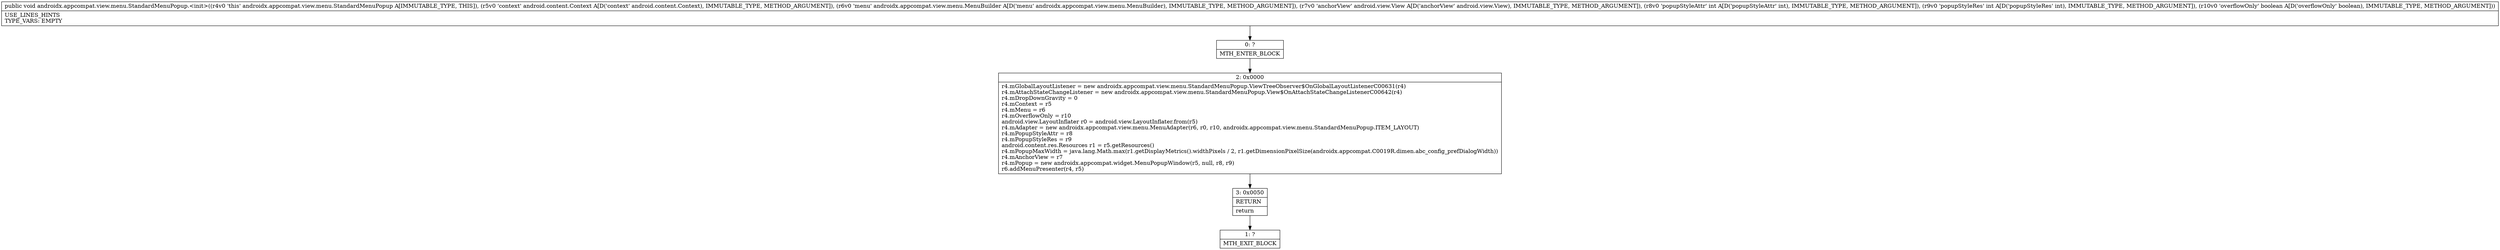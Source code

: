 digraph "CFG forandroidx.appcompat.view.menu.StandardMenuPopup.\<init\>(Landroid\/content\/Context;Landroidx\/appcompat\/view\/menu\/MenuBuilder;Landroid\/view\/View;IIZ)V" {
Node_0 [shape=record,label="{0\:\ ?|MTH_ENTER_BLOCK\l}"];
Node_2 [shape=record,label="{2\:\ 0x0000|r4.mGlobalLayoutListener = new androidx.appcompat.view.menu.StandardMenuPopup.ViewTreeObserver$OnGlobalLayoutListenerC00631(r4)\lr4.mAttachStateChangeListener = new androidx.appcompat.view.menu.StandardMenuPopup.View$OnAttachStateChangeListenerC00642(r4)\lr4.mDropDownGravity = 0\lr4.mContext = r5\lr4.mMenu = r6\lr4.mOverflowOnly = r10\landroid.view.LayoutInflater r0 = android.view.LayoutInflater.from(r5)\lr4.mAdapter = new androidx.appcompat.view.menu.MenuAdapter(r6, r0, r10, androidx.appcompat.view.menu.StandardMenuPopup.ITEM_LAYOUT)\lr4.mPopupStyleAttr = r8\lr4.mPopupStyleRes = r9\landroid.content.res.Resources r1 = r5.getResources()\lr4.mPopupMaxWidth = java.lang.Math.max(r1.getDisplayMetrics().widthPixels \/ 2, r1.getDimensionPixelSize(androidx.appcompat.C0019R.dimen.abc_config_prefDialogWidth))\lr4.mAnchorView = r7\lr4.mPopup = new androidx.appcompat.widget.MenuPopupWindow(r5, null, r8, r9)\lr6.addMenuPresenter(r4, r5)\l}"];
Node_3 [shape=record,label="{3\:\ 0x0050|RETURN\l|return\l}"];
Node_1 [shape=record,label="{1\:\ ?|MTH_EXIT_BLOCK\l}"];
MethodNode[shape=record,label="{public void androidx.appcompat.view.menu.StandardMenuPopup.\<init\>((r4v0 'this' androidx.appcompat.view.menu.StandardMenuPopup A[IMMUTABLE_TYPE, THIS]), (r5v0 'context' android.content.Context A[D('context' android.content.Context), IMMUTABLE_TYPE, METHOD_ARGUMENT]), (r6v0 'menu' androidx.appcompat.view.menu.MenuBuilder A[D('menu' androidx.appcompat.view.menu.MenuBuilder), IMMUTABLE_TYPE, METHOD_ARGUMENT]), (r7v0 'anchorView' android.view.View A[D('anchorView' android.view.View), IMMUTABLE_TYPE, METHOD_ARGUMENT]), (r8v0 'popupStyleAttr' int A[D('popupStyleAttr' int), IMMUTABLE_TYPE, METHOD_ARGUMENT]), (r9v0 'popupStyleRes' int A[D('popupStyleRes' int), IMMUTABLE_TYPE, METHOD_ARGUMENT]), (r10v0 'overflowOnly' boolean A[D('overflowOnly' boolean), IMMUTABLE_TYPE, METHOD_ARGUMENT]))  | USE_LINES_HINTS\lTYPE_VARS: EMPTY\l}"];
MethodNode -> Node_0;Node_0 -> Node_2;
Node_2 -> Node_3;
Node_3 -> Node_1;
}

